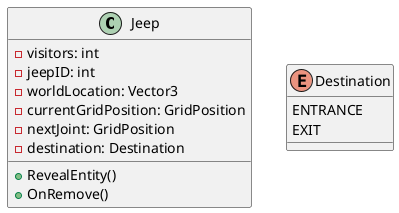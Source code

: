 @startuml

class Jeep{
 -visitors: int
 -jeepID: int
 -worldLocation: Vector3
  /' for a* representation for the pathfinding '/
 -currentGridPosition: GridPosition
 -nextJoint: GridPosition
 -destination: Destination

 +RevealEntity()
 +OnRemove()
}

enum Destination{
    ENTRANCE
    EXIT
}

@enduml